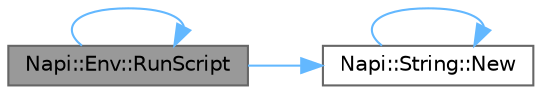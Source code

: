 digraph "Napi::Env::RunScript"
{
 // LATEX_PDF_SIZE
  bgcolor="transparent";
  edge [fontname=Helvetica,fontsize=10,labelfontname=Helvetica,labelfontsize=10];
  node [fontname=Helvetica,fontsize=10,shape=box,height=0.2,width=0.4];
  rankdir="LR";
  Node1 [id="Node000001",label="Napi::Env::RunScript",height=0.2,width=0.4,color="gray40", fillcolor="grey60", style="filled", fontcolor="black",tooltip=" "];
  Node1 -> Node2 [id="edge4_Node000001_Node000002",color="steelblue1",style="solid",tooltip=" "];
  Node2 [id="Node000002",label="Napi::String::New",height=0.2,width=0.4,color="grey40", fillcolor="white", style="filled",URL="$class_napi_1_1_string.html#a6689d69d07bad4eea2be440333320925",tooltip="Creates a new String value from a UTF-8 encoded C++ string."];
  Node2 -> Node2 [id="edge5_Node000002_Node000002",color="steelblue1",style="solid",tooltip=" "];
  Node1 -> Node1 [id="edge6_Node000001_Node000001",color="steelblue1",style="solid",tooltip=" "];
}
